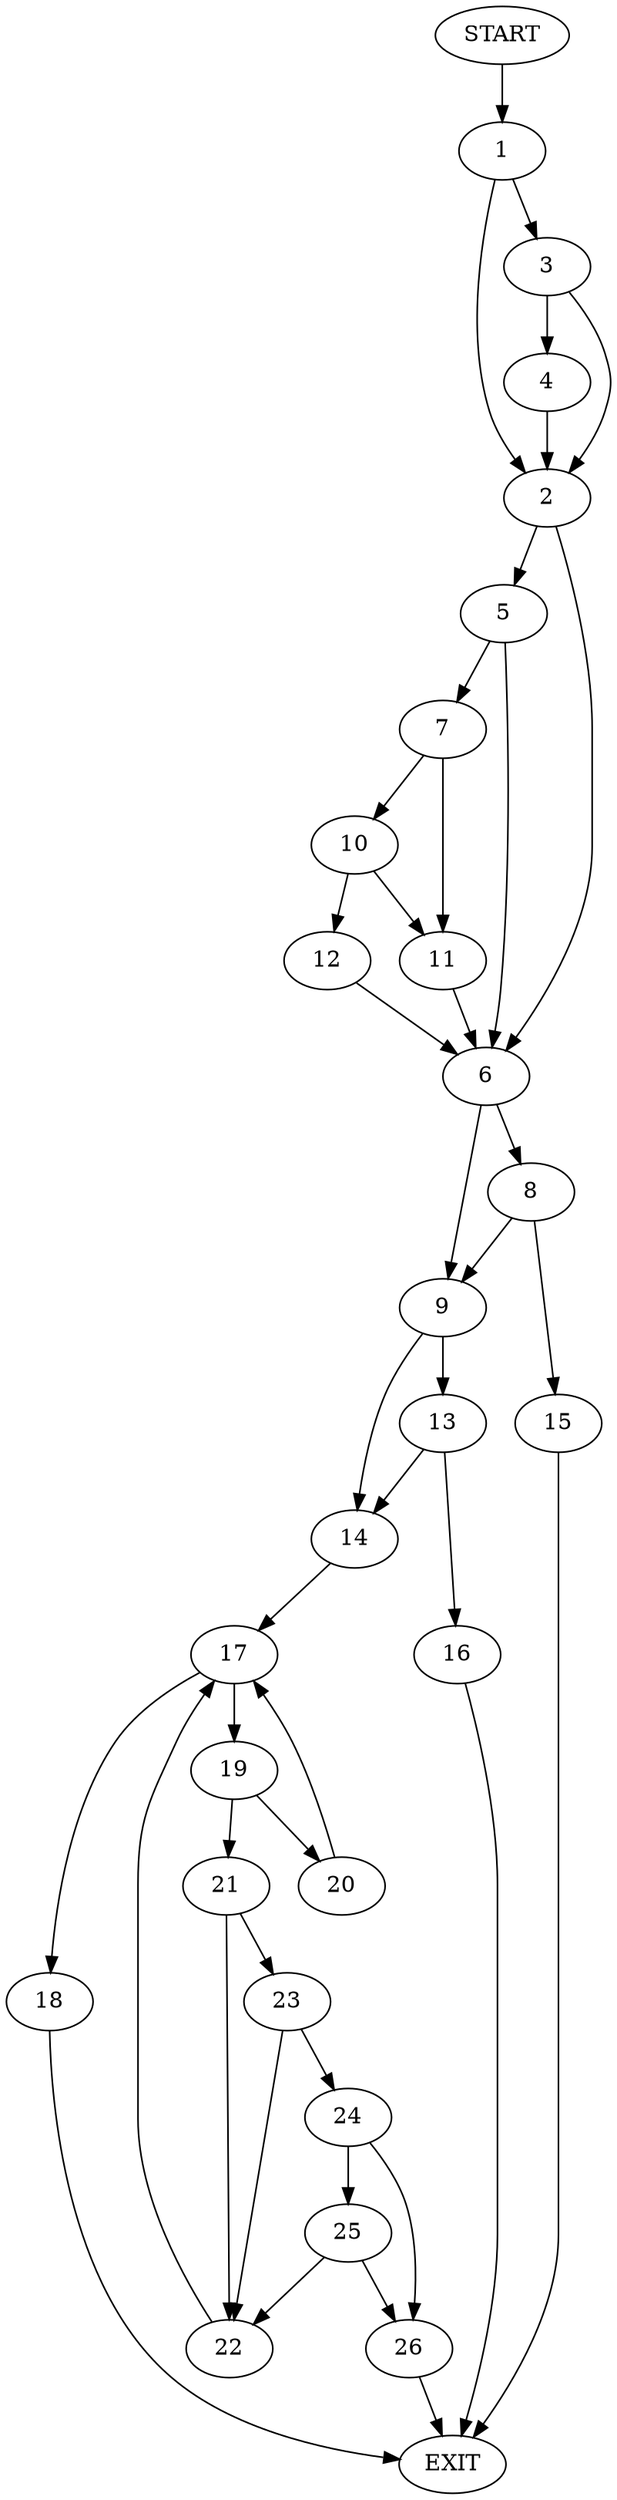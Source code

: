 digraph {
0 [label="START"]
27 [label="EXIT"]
0 -> 1
1 -> 2
1 -> 3
3 -> 2
3 -> 4
2 -> 5
2 -> 6
4 -> 2
5 -> 6
5 -> 7
6 -> 8
6 -> 9
7 -> 10
7 -> 11
10 -> 12
10 -> 11
11 -> 6
12 -> 6
9 -> 13
9 -> 14
8 -> 15
8 -> 9
15 -> 27
13 -> 16
13 -> 14
14 -> 17
16 -> 27
17 -> 18
17 -> 19
18 -> 27
19 -> 20
19 -> 21
21 -> 22
21 -> 23
20 -> 17
23 -> 22
23 -> 24
22 -> 17
24 -> 25
24 -> 26
26 -> 27
25 -> 22
25 -> 26
}
